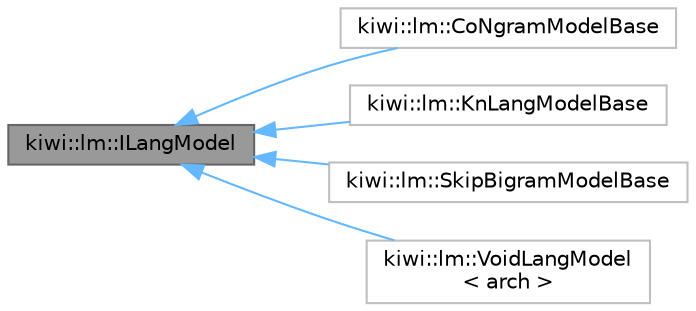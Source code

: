 digraph "kiwi::lm::ILangModel"
{
 // LATEX_PDF_SIZE
  bgcolor="transparent";
  edge [fontname=Helvetica,fontsize=10,labelfontname=Helvetica,labelfontsize=10];
  node [fontname=Helvetica,fontsize=10,shape=box,height=0.2,width=0.4];
  rankdir="LR";
  Node1 [id="Node000001",label="kiwi::lm::ILangModel",height=0.2,width=0.4,color="gray40", fillcolor="grey60", style="filled", fontcolor="black",tooltip=" "];
  Node1 -> Node2 [id="edge1_Node000001_Node000002",dir="back",color="steelblue1",style="solid",tooltip=" "];
  Node2 [id="Node000002",label="kiwi::lm::CoNgramModelBase",height=0.2,width=0.4,color="grey75", fillcolor="white", style="filled",URL="$classkiwi_1_1lm_1_1CoNgramModelBase.html",tooltip=" "];
  Node1 -> Node3 [id="edge2_Node000001_Node000003",dir="back",color="steelblue1",style="solid",tooltip=" "];
  Node3 [id="Node000003",label="kiwi::lm::KnLangModelBase",height=0.2,width=0.4,color="grey75", fillcolor="white", style="filled",URL="$classkiwi_1_1lm_1_1KnLangModelBase.html",tooltip=" "];
  Node1 -> Node4 [id="edge3_Node000001_Node000004",dir="back",color="steelblue1",style="solid",tooltip=" "];
  Node4 [id="Node000004",label="kiwi::lm::SkipBigramModelBase",height=0.2,width=0.4,color="grey75", fillcolor="white", style="filled",URL="$classkiwi_1_1lm_1_1SkipBigramModelBase.html",tooltip=" "];
  Node1 -> Node5 [id="edge4_Node000001_Node000005",dir="back",color="steelblue1",style="solid",tooltip=" "];
  Node5 [id="Node000005",label="kiwi::lm::VoidLangModel\l\< arch \>",height=0.2,width=0.4,color="grey75", fillcolor="white", style="filled",URL="$classkiwi_1_1lm_1_1VoidLangModel.html",tooltip=" "];
}
